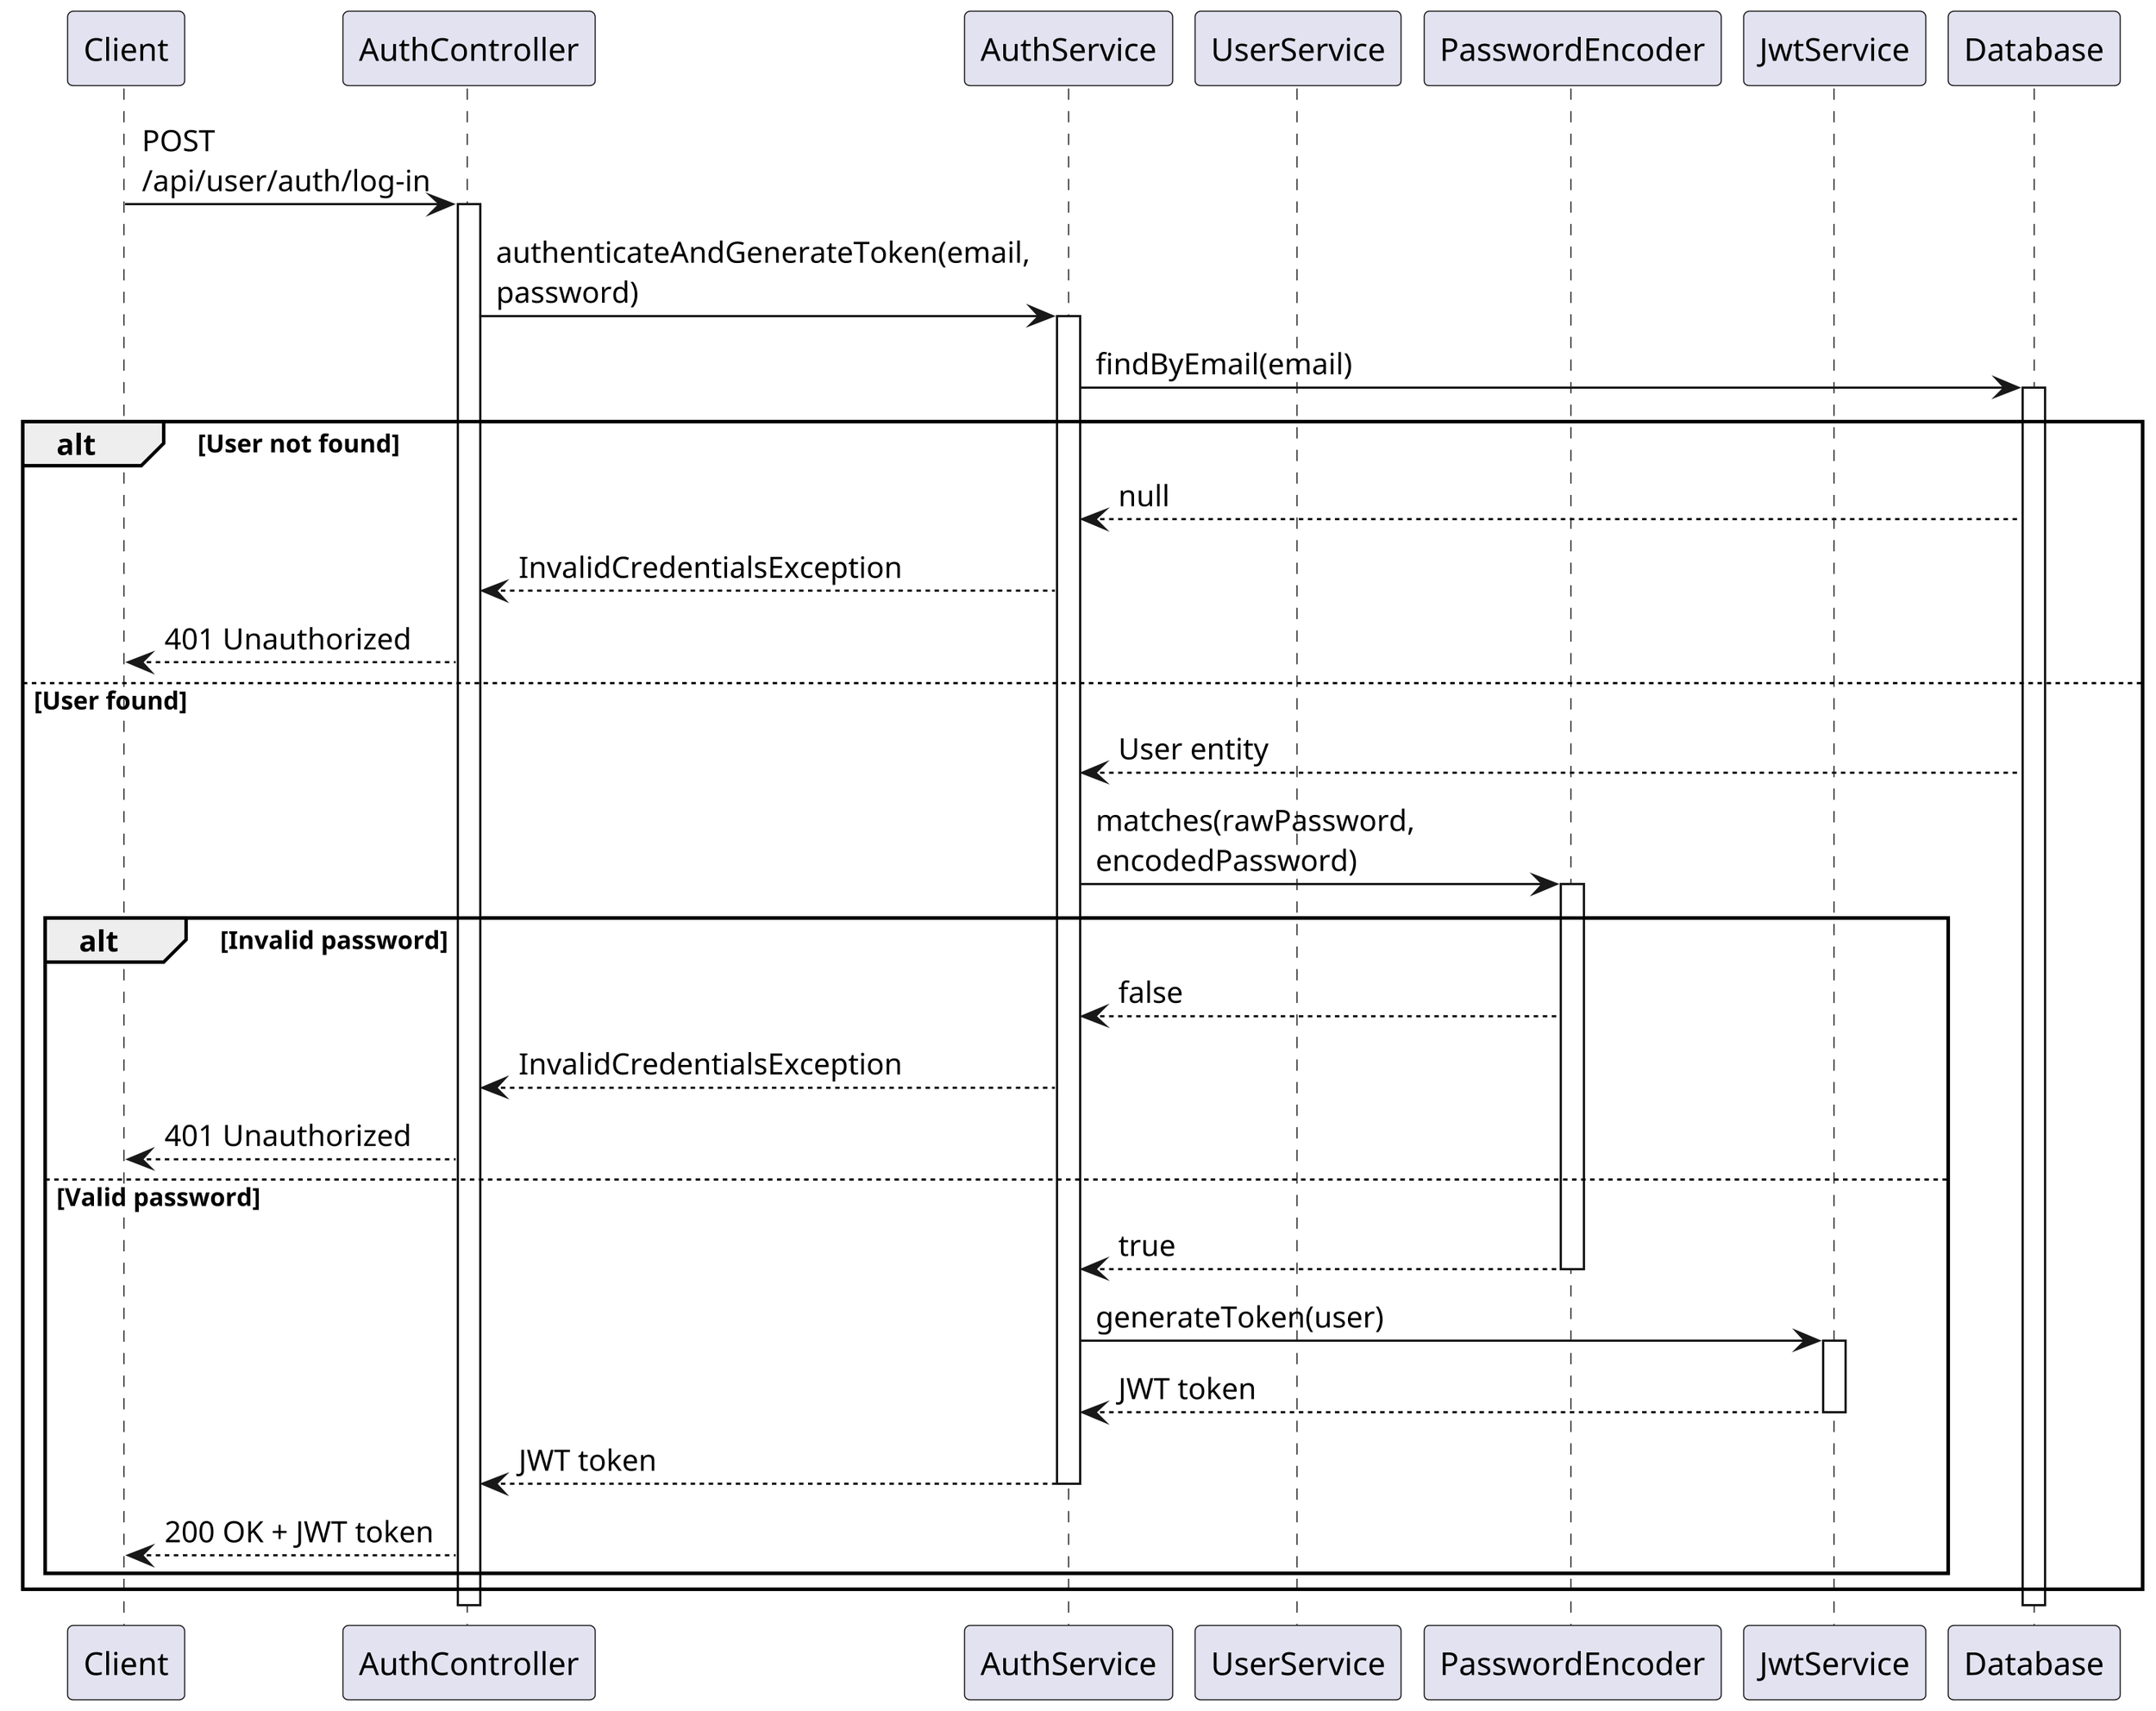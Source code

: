 @startuml
skinparam dpi 300
skinparam maxMessageSize 160

participant "Client" as client
participant "AuthController" as controller
participant "AuthService" as auth
participant "UserService" as userService
participant "PasswordEncoder" as encoder
participant "JwtService" as jwt
participant "Database" as db

client -> controller: POST /api/user/auth/log-in
activate controller

controller -> auth: authenticateAndGenerateToken(email, password)
activate auth

auth -> db: findByEmail(email)
activate db

alt User not found
    db --> auth: null
    auth --> controller: InvalidCredentialsException
    controller --> client: 401 Unauthorized
else User found
    db --> auth: User entity

    auth -> encoder: matches(rawPassword, encodedPassword)
    activate encoder

    alt Invalid password
        encoder --> auth: false
        auth --> controller: InvalidCredentialsException
        controller --> client: 401 Unauthorized
    else Valid password
        encoder --> auth: true
        deactivate encoder

        auth -> jwt: generateToken(user)
        activate jwt
        jwt --> auth: JWT token
        deactivate jwt

        auth --> controller: JWT token
        deactivate auth

        controller --> client: 200 OK + JWT token
    end
end
deactivate db
deactivate controller
@enduml